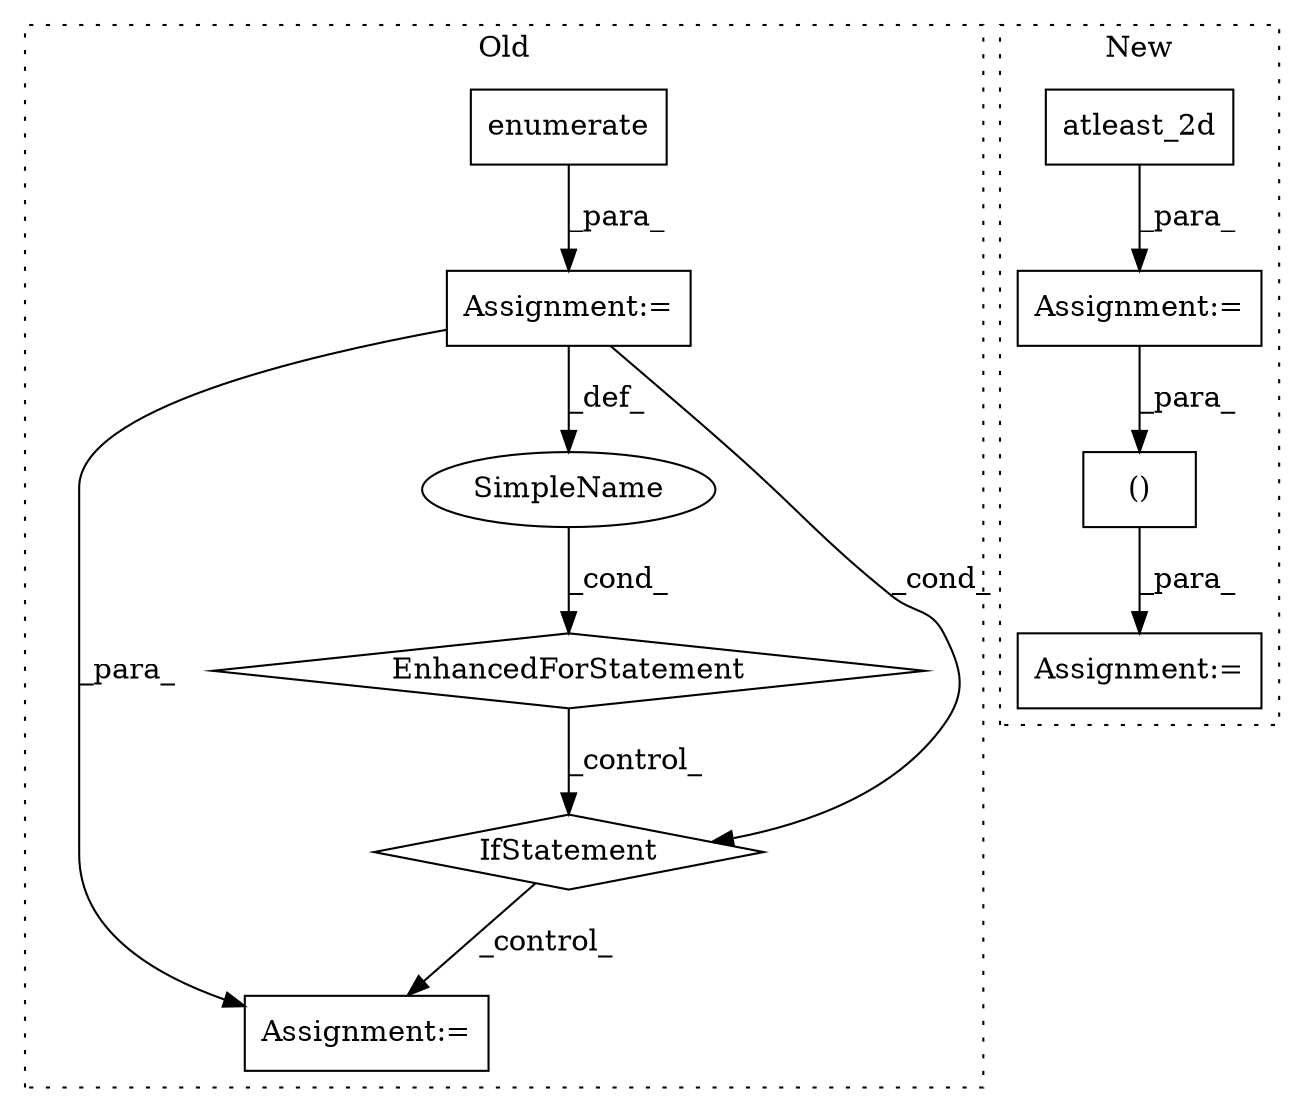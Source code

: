 digraph G {
subgraph cluster0 {
1 [label="enumerate" a="32" s="661,684" l="10,1" shape="box"];
4 [label="Assignment:=" a="7" s="568,685" l="81,2" shape="box"];
6 [label="Assignment:=" a="7" s="820" l="1" shape="box"];
8 [label="EnhancedForStatement" a="70" s="568,685" l="81,2" shape="diamond"];
9 [label="SimpleName" a="42" s="653" l="5" shape="ellipse"];
10 [label="IfStatement" a="25" s="699,740" l="4,2" shape="diamond"];
label = "Old";
style="dotted";
}
subgraph cluster1 {
2 [label="atleast_2d" a="32" s="447,471" l="11,1" shape="box"];
3 [label="()" a="106" s="521" l="42" shape="box"];
5 [label="Assignment:=" a="7" s="614" l="1" shape="box"];
7 [label="Assignment:=" a="7" s="440" l="1" shape="box"];
label = "New";
style="dotted";
}
1 -> 4 [label="_para_"];
2 -> 7 [label="_para_"];
3 -> 5 [label="_para_"];
4 -> 9 [label="_def_"];
4 -> 10 [label="_cond_"];
4 -> 6 [label="_para_"];
7 -> 3 [label="_para_"];
8 -> 10 [label="_control_"];
9 -> 8 [label="_cond_"];
10 -> 6 [label="_control_"];
}